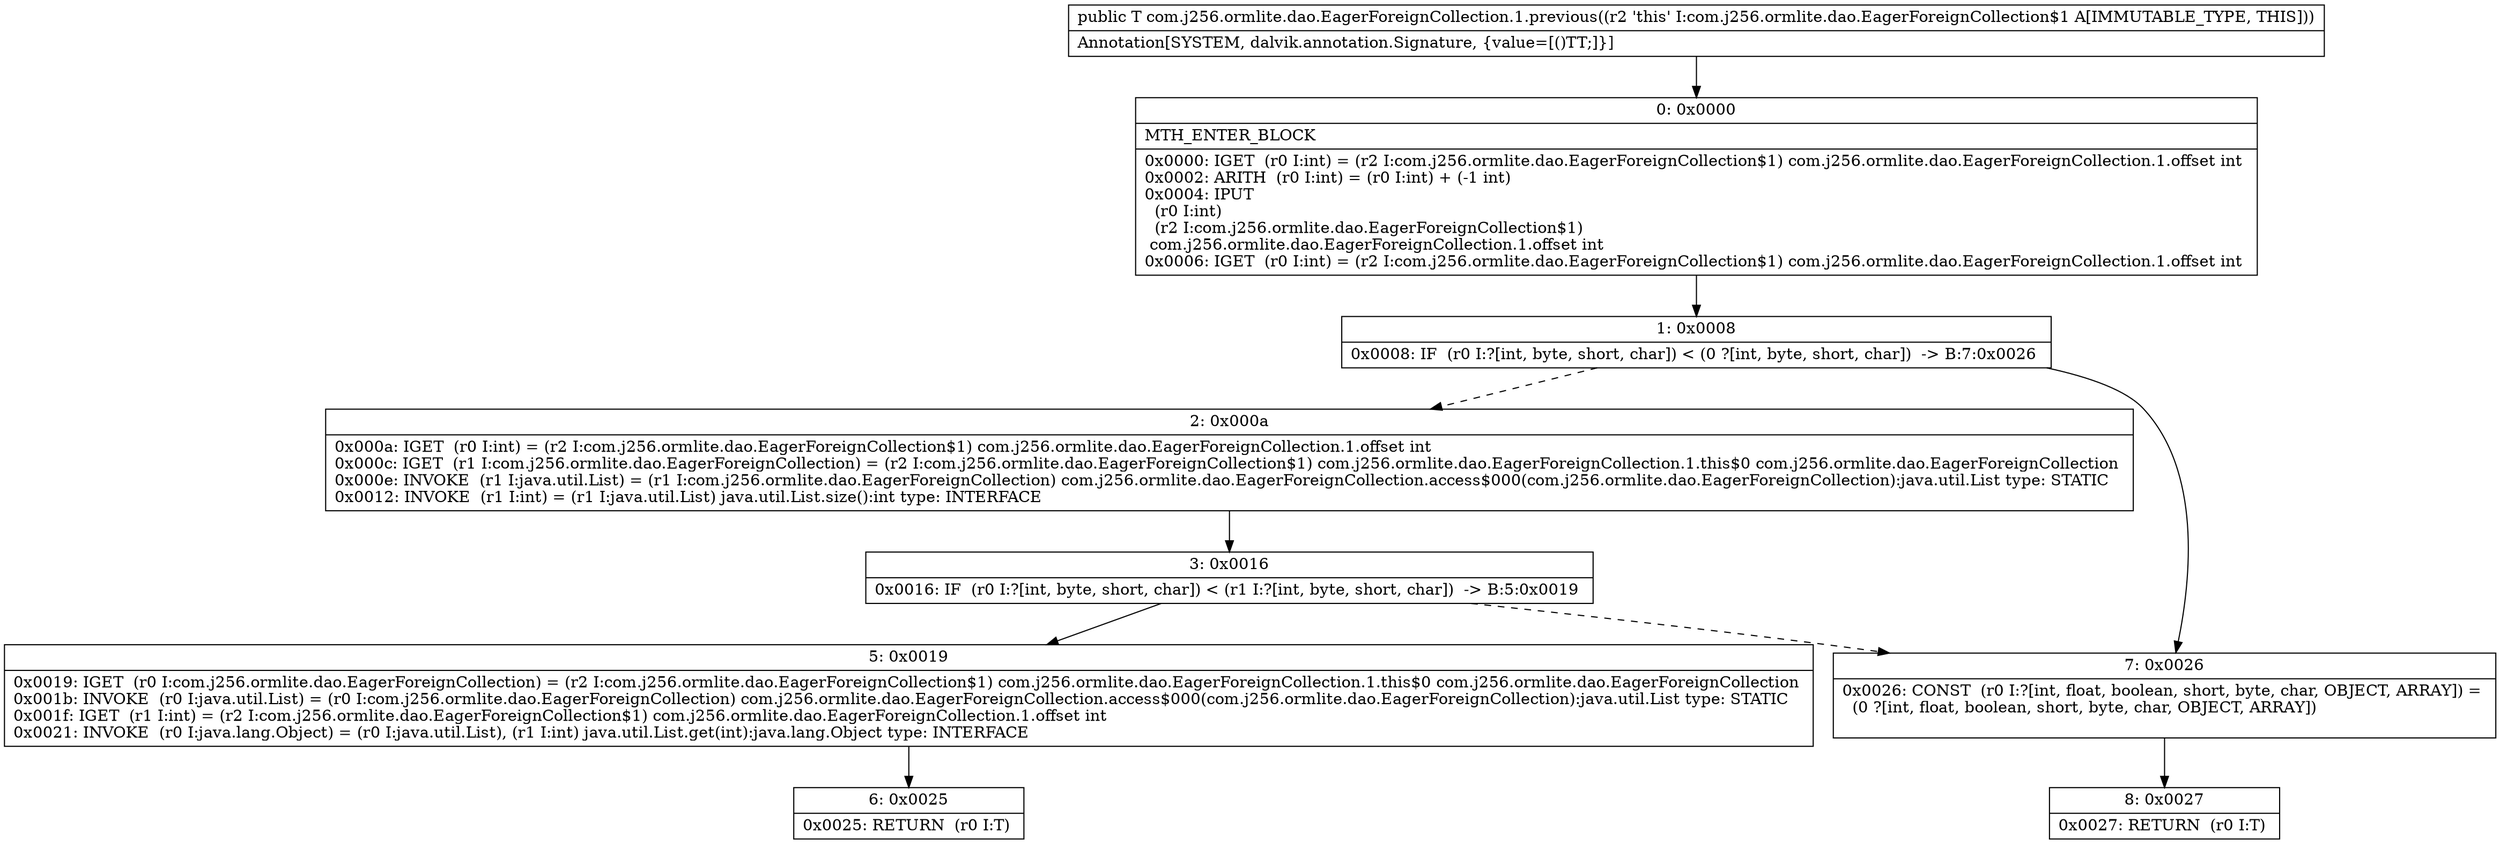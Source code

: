 digraph "CFG forcom.j256.ormlite.dao.EagerForeignCollection.1.previous()Ljava\/lang\/Object;" {
Node_0 [shape=record,label="{0\:\ 0x0000|MTH_ENTER_BLOCK\l|0x0000: IGET  (r0 I:int) = (r2 I:com.j256.ormlite.dao.EagerForeignCollection$1) com.j256.ormlite.dao.EagerForeignCollection.1.offset int \l0x0002: ARITH  (r0 I:int) = (r0 I:int) + (\-1 int) \l0x0004: IPUT  \l  (r0 I:int)\l  (r2 I:com.j256.ormlite.dao.EagerForeignCollection$1)\l com.j256.ormlite.dao.EagerForeignCollection.1.offset int \l0x0006: IGET  (r0 I:int) = (r2 I:com.j256.ormlite.dao.EagerForeignCollection$1) com.j256.ormlite.dao.EagerForeignCollection.1.offset int \l}"];
Node_1 [shape=record,label="{1\:\ 0x0008|0x0008: IF  (r0 I:?[int, byte, short, char]) \< (0 ?[int, byte, short, char])  \-\> B:7:0x0026 \l}"];
Node_2 [shape=record,label="{2\:\ 0x000a|0x000a: IGET  (r0 I:int) = (r2 I:com.j256.ormlite.dao.EagerForeignCollection$1) com.j256.ormlite.dao.EagerForeignCollection.1.offset int \l0x000c: IGET  (r1 I:com.j256.ormlite.dao.EagerForeignCollection) = (r2 I:com.j256.ormlite.dao.EagerForeignCollection$1) com.j256.ormlite.dao.EagerForeignCollection.1.this$0 com.j256.ormlite.dao.EagerForeignCollection \l0x000e: INVOKE  (r1 I:java.util.List) = (r1 I:com.j256.ormlite.dao.EagerForeignCollection) com.j256.ormlite.dao.EagerForeignCollection.access$000(com.j256.ormlite.dao.EagerForeignCollection):java.util.List type: STATIC \l0x0012: INVOKE  (r1 I:int) = (r1 I:java.util.List) java.util.List.size():int type: INTERFACE \l}"];
Node_3 [shape=record,label="{3\:\ 0x0016|0x0016: IF  (r0 I:?[int, byte, short, char]) \< (r1 I:?[int, byte, short, char])  \-\> B:5:0x0019 \l}"];
Node_5 [shape=record,label="{5\:\ 0x0019|0x0019: IGET  (r0 I:com.j256.ormlite.dao.EagerForeignCollection) = (r2 I:com.j256.ormlite.dao.EagerForeignCollection$1) com.j256.ormlite.dao.EagerForeignCollection.1.this$0 com.j256.ormlite.dao.EagerForeignCollection \l0x001b: INVOKE  (r0 I:java.util.List) = (r0 I:com.j256.ormlite.dao.EagerForeignCollection) com.j256.ormlite.dao.EagerForeignCollection.access$000(com.j256.ormlite.dao.EagerForeignCollection):java.util.List type: STATIC \l0x001f: IGET  (r1 I:int) = (r2 I:com.j256.ormlite.dao.EagerForeignCollection$1) com.j256.ormlite.dao.EagerForeignCollection.1.offset int \l0x0021: INVOKE  (r0 I:java.lang.Object) = (r0 I:java.util.List), (r1 I:int) java.util.List.get(int):java.lang.Object type: INTERFACE \l}"];
Node_6 [shape=record,label="{6\:\ 0x0025|0x0025: RETURN  (r0 I:T) \l}"];
Node_7 [shape=record,label="{7\:\ 0x0026|0x0026: CONST  (r0 I:?[int, float, boolean, short, byte, char, OBJECT, ARRAY]) = \l  (0 ?[int, float, boolean, short, byte, char, OBJECT, ARRAY])\l \l}"];
Node_8 [shape=record,label="{8\:\ 0x0027|0x0027: RETURN  (r0 I:T) \l}"];
MethodNode[shape=record,label="{public T com.j256.ormlite.dao.EagerForeignCollection.1.previous((r2 'this' I:com.j256.ormlite.dao.EagerForeignCollection$1 A[IMMUTABLE_TYPE, THIS]))  | Annotation[SYSTEM, dalvik.annotation.Signature, \{value=[()TT;]\}]\l}"];
MethodNode -> Node_0;
Node_0 -> Node_1;
Node_1 -> Node_2[style=dashed];
Node_1 -> Node_7;
Node_2 -> Node_3;
Node_3 -> Node_5;
Node_3 -> Node_7[style=dashed];
Node_5 -> Node_6;
Node_7 -> Node_8;
}

